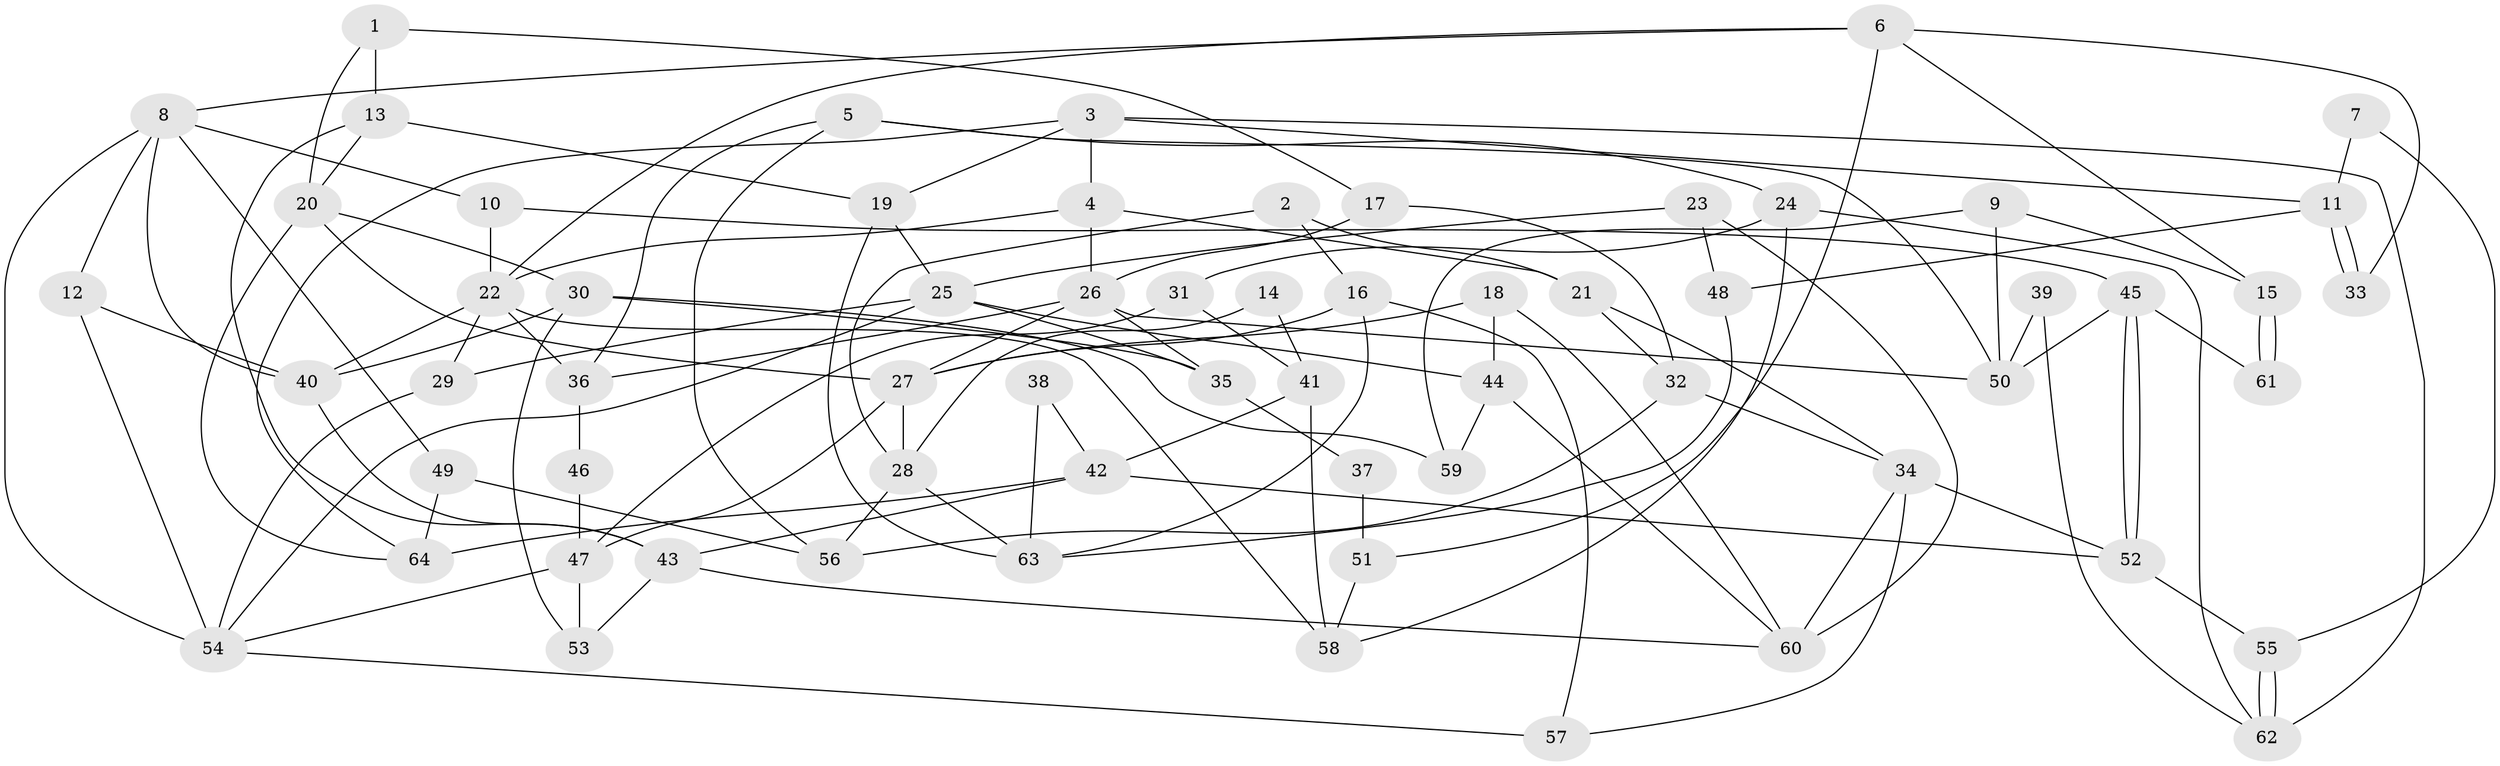 // Generated by graph-tools (version 1.1) at 2025/35/03/09/25 02:35:57]
// undirected, 64 vertices, 128 edges
graph export_dot {
graph [start="1"]
  node [color=gray90,style=filled];
  1;
  2;
  3;
  4;
  5;
  6;
  7;
  8;
  9;
  10;
  11;
  12;
  13;
  14;
  15;
  16;
  17;
  18;
  19;
  20;
  21;
  22;
  23;
  24;
  25;
  26;
  27;
  28;
  29;
  30;
  31;
  32;
  33;
  34;
  35;
  36;
  37;
  38;
  39;
  40;
  41;
  42;
  43;
  44;
  45;
  46;
  47;
  48;
  49;
  50;
  51;
  52;
  53;
  54;
  55;
  56;
  57;
  58;
  59;
  60;
  61;
  62;
  63;
  64;
  1 -- 20;
  1 -- 13;
  1 -- 17;
  2 -- 16;
  2 -- 28;
  2 -- 21;
  3 -- 11;
  3 -- 62;
  3 -- 4;
  3 -- 19;
  3 -- 64;
  4 -- 26;
  4 -- 21;
  4 -- 22;
  5 -- 50;
  5 -- 56;
  5 -- 24;
  5 -- 36;
  6 -- 15;
  6 -- 22;
  6 -- 8;
  6 -- 33;
  6 -- 51;
  7 -- 11;
  7 -- 55;
  8 -- 12;
  8 -- 10;
  8 -- 40;
  8 -- 49;
  8 -- 54;
  9 -- 59;
  9 -- 50;
  9 -- 15;
  10 -- 22;
  10 -- 45;
  11 -- 33;
  11 -- 33;
  11 -- 48;
  12 -- 54;
  12 -- 40;
  13 -- 20;
  13 -- 19;
  13 -- 43;
  14 -- 41;
  14 -- 28;
  15 -- 61;
  15 -- 61;
  16 -- 57;
  16 -- 63;
  16 -- 27;
  17 -- 26;
  17 -- 32;
  18 -- 27;
  18 -- 44;
  18 -- 60;
  19 -- 25;
  19 -- 63;
  20 -- 64;
  20 -- 30;
  20 -- 27;
  21 -- 32;
  21 -- 34;
  22 -- 40;
  22 -- 29;
  22 -- 36;
  22 -- 58;
  23 -- 25;
  23 -- 60;
  23 -- 48;
  24 -- 31;
  24 -- 58;
  24 -- 62;
  25 -- 54;
  25 -- 29;
  25 -- 35;
  25 -- 44;
  26 -- 27;
  26 -- 36;
  26 -- 35;
  26 -- 50;
  27 -- 28;
  27 -- 47;
  28 -- 56;
  28 -- 63;
  29 -- 54;
  30 -- 35;
  30 -- 40;
  30 -- 53;
  30 -- 59;
  31 -- 41;
  31 -- 47;
  32 -- 34;
  32 -- 56;
  34 -- 52;
  34 -- 57;
  34 -- 60;
  35 -- 37;
  36 -- 46;
  37 -- 51;
  38 -- 42;
  38 -- 63;
  39 -- 62;
  39 -- 50;
  40 -- 43;
  41 -- 42;
  41 -- 58;
  42 -- 52;
  42 -- 43;
  42 -- 64;
  43 -- 60;
  43 -- 53;
  44 -- 60;
  44 -- 59;
  45 -- 52;
  45 -- 52;
  45 -- 50;
  45 -- 61;
  46 -- 47;
  47 -- 53;
  47 -- 54;
  48 -- 63;
  49 -- 64;
  49 -- 56;
  51 -- 58;
  52 -- 55;
  54 -- 57;
  55 -- 62;
  55 -- 62;
}
